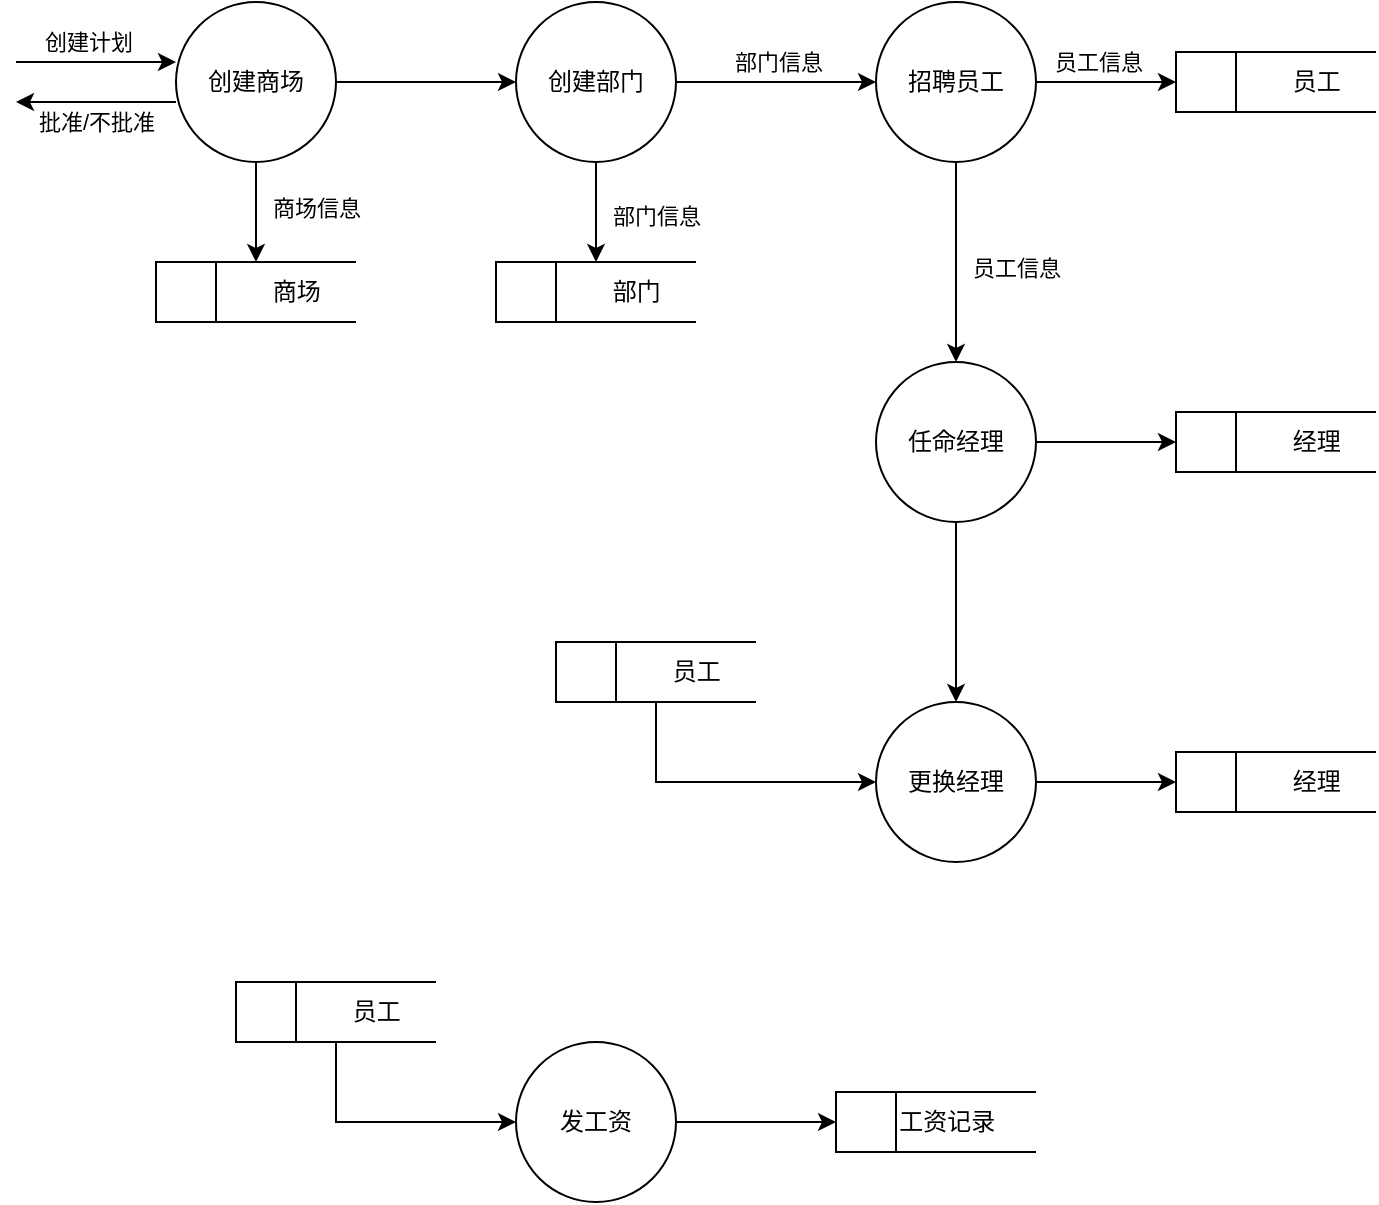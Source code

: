 <mxfile version="22.0.6" type="github">
  <diagram name="Page-1" id="e7e014a7-5840-1c2e-5031-d8a46d1fe8dd">
    <mxGraphModel dx="1562" dy="833" grid="1" gridSize="10" guides="1" tooltips="1" connect="1" arrows="1" fold="1" page="1" pageScale="1" pageWidth="1169" pageHeight="826" background="none" math="0" shadow="0">
      <root>
        <mxCell id="0" />
        <mxCell id="1" parent="0" />
        <mxCell id="K5t-_gEG3GhYYTshRiAU-1" style="edgeStyle=orthogonalEdgeStyle;rounded=0;orthogonalLoop=1;jettySize=auto;html=1;exitX=1;exitY=0.5;exitDx=0;exitDy=0;entryX=0;entryY=0.5;entryDx=0;entryDy=0;" parent="1" source="gEV916Emmn-mMLleIjfG-41" target="gEV916Emmn-mMLleIjfG-42" edge="1">
          <mxGeometry relative="1" as="geometry" />
        </mxCell>
        <mxCell id="K5t-_gEG3GhYYTshRiAU-2" style="edgeStyle=orthogonalEdgeStyle;rounded=0;orthogonalLoop=1;jettySize=auto;html=1;exitX=0.5;exitY=1;exitDx=0;exitDy=0;entryX=0.5;entryY=0;entryDx=0;entryDy=0;" parent="1" source="gEV916Emmn-mMLleIjfG-41" target="gEV916Emmn-mMLleIjfG-47" edge="1">
          <mxGeometry relative="1" as="geometry" />
        </mxCell>
        <mxCell id="K5t-_gEG3GhYYTshRiAU-3" value="商场信息" style="edgeLabel;html=1;align=center;verticalAlign=middle;resizable=0;points=[];" parent="K5t-_gEG3GhYYTshRiAU-2" vertex="1" connectable="0">
          <mxGeometry x="-0.08" y="-2" relative="1" as="geometry">
            <mxPoint x="32" as="offset" />
          </mxGeometry>
        </mxCell>
        <mxCell id="gEV916Emmn-mMLleIjfG-41" value="创建商场" style="ellipse;whiteSpace=wrap;html=1;aspect=fixed;" parent="1" vertex="1">
          <mxGeometry x="280" y="50" width="80" height="80" as="geometry" />
        </mxCell>
        <mxCell id="K5t-_gEG3GhYYTshRiAU-4" style="edgeStyle=orthogonalEdgeStyle;rounded=0;orthogonalLoop=1;jettySize=auto;html=1;exitX=0.5;exitY=1;exitDx=0;exitDy=0;entryX=0.5;entryY=0;entryDx=0;entryDy=0;" parent="1" source="gEV916Emmn-mMLleIjfG-42" target="gEV916Emmn-mMLleIjfG-48" edge="1">
          <mxGeometry relative="1" as="geometry" />
        </mxCell>
        <mxCell id="K5t-_gEG3GhYYTshRiAU-5" value="部门信息" style="edgeLabel;html=1;align=center;verticalAlign=middle;resizable=0;points=[];" parent="K5t-_gEG3GhYYTshRiAU-4" vertex="1" connectable="0">
          <mxGeometry x="0.053" y="-2" relative="1" as="geometry">
            <mxPoint x="32" as="offset" />
          </mxGeometry>
        </mxCell>
        <mxCell id="K5t-_gEG3GhYYTshRiAU-6" style="edgeStyle=orthogonalEdgeStyle;rounded=0;orthogonalLoop=1;jettySize=auto;html=1;exitX=1;exitY=0.5;exitDx=0;exitDy=0;entryX=0;entryY=0.5;entryDx=0;entryDy=0;" parent="1" source="gEV916Emmn-mMLleIjfG-42" target="gEV916Emmn-mMLleIjfG-43" edge="1">
          <mxGeometry relative="1" as="geometry" />
        </mxCell>
        <mxCell id="K5t-_gEG3GhYYTshRiAU-7" value="部门信息" style="edgeLabel;html=1;align=center;verticalAlign=middle;resizable=0;points=[];" parent="K5t-_gEG3GhYYTshRiAU-6" vertex="1" connectable="0">
          <mxGeometry x="0.02" y="-1" relative="1" as="geometry">
            <mxPoint y="-11" as="offset" />
          </mxGeometry>
        </mxCell>
        <mxCell id="gEV916Emmn-mMLleIjfG-42" value="创建部门" style="ellipse;whiteSpace=wrap;html=1;aspect=fixed;" parent="1" vertex="1">
          <mxGeometry x="450" y="50" width="80" height="80" as="geometry" />
        </mxCell>
        <mxCell id="K5t-_gEG3GhYYTshRiAU-8" style="edgeStyle=orthogonalEdgeStyle;rounded=0;orthogonalLoop=1;jettySize=auto;html=1;exitX=1;exitY=0.5;exitDx=0;exitDy=0;entryX=0;entryY=0.5;entryDx=0;entryDy=0;" parent="1" source="gEV916Emmn-mMLleIjfG-43" target="gEV916Emmn-mMLleIjfG-49" edge="1">
          <mxGeometry relative="1" as="geometry" />
        </mxCell>
        <mxCell id="K5t-_gEG3GhYYTshRiAU-9" value="员工信息" style="edgeLabel;html=1;align=center;verticalAlign=middle;resizable=0;points=[];" parent="K5t-_gEG3GhYYTshRiAU-8" vertex="1" connectable="0">
          <mxGeometry x="-0.352" y="-1" relative="1" as="geometry">
            <mxPoint x="8" y="-11" as="offset" />
          </mxGeometry>
        </mxCell>
        <mxCell id="K5t-_gEG3GhYYTshRiAU-10" style="edgeStyle=orthogonalEdgeStyle;rounded=0;orthogonalLoop=1;jettySize=auto;html=1;exitX=0.5;exitY=1;exitDx=0;exitDy=0;" parent="1" source="gEV916Emmn-mMLleIjfG-43" target="gEV916Emmn-mMLleIjfG-44" edge="1">
          <mxGeometry relative="1" as="geometry" />
        </mxCell>
        <mxCell id="K5t-_gEG3GhYYTshRiAU-11" value="员工信息" style="edgeLabel;html=1;align=center;verticalAlign=middle;resizable=0;points=[];" parent="K5t-_gEG3GhYYTshRiAU-10" vertex="1" connectable="0">
          <mxGeometry x="0.054" y="-2" relative="1" as="geometry">
            <mxPoint x="32" as="offset" />
          </mxGeometry>
        </mxCell>
        <mxCell id="gEV916Emmn-mMLleIjfG-43" value="招聘员工" style="ellipse;whiteSpace=wrap;html=1;aspect=fixed;" parent="1" vertex="1">
          <mxGeometry x="630" y="50" width="80" height="80" as="geometry" />
        </mxCell>
        <mxCell id="K5t-_gEG3GhYYTshRiAU-12" style="edgeStyle=orthogonalEdgeStyle;rounded=0;orthogonalLoop=1;jettySize=auto;html=1;exitX=1;exitY=0.5;exitDx=0;exitDy=0;entryX=0;entryY=0.5;entryDx=0;entryDy=0;" parent="1" source="gEV916Emmn-mMLleIjfG-44" target="gEV916Emmn-mMLleIjfG-50" edge="1">
          <mxGeometry relative="1" as="geometry" />
        </mxCell>
        <mxCell id="K5t-_gEG3GhYYTshRiAU-14" style="edgeStyle=orthogonalEdgeStyle;rounded=0;orthogonalLoop=1;jettySize=auto;html=1;exitX=0.5;exitY=1;exitDx=0;exitDy=0;entryX=0.5;entryY=0;entryDx=0;entryDy=0;" parent="1" source="gEV916Emmn-mMLleIjfG-44" target="gEV916Emmn-mMLleIjfG-45" edge="1">
          <mxGeometry relative="1" as="geometry" />
        </mxCell>
        <mxCell id="gEV916Emmn-mMLleIjfG-44" value="任命经理" style="ellipse;whiteSpace=wrap;html=1;aspect=fixed;" parent="1" vertex="1">
          <mxGeometry x="630" y="230" width="80" height="80" as="geometry" />
        </mxCell>
        <mxCell id="K5t-_gEG3GhYYTshRiAU-15" style="edgeStyle=orthogonalEdgeStyle;rounded=0;orthogonalLoop=1;jettySize=auto;html=1;exitX=1;exitY=0.5;exitDx=0;exitDy=0;entryX=0;entryY=0.5;entryDx=0;entryDy=0;" parent="1" source="gEV916Emmn-mMLleIjfG-45" target="gEV916Emmn-mMLleIjfG-51" edge="1">
          <mxGeometry relative="1" as="geometry" />
        </mxCell>
        <mxCell id="gEV916Emmn-mMLleIjfG-45" value="更换经理" style="ellipse;whiteSpace=wrap;html=1;aspect=fixed;" parent="1" vertex="1">
          <mxGeometry x="630" y="400" width="80" height="80" as="geometry" />
        </mxCell>
        <mxCell id="gEV916Emmn-mMLleIjfG-47" value="&lt;span style=&quot;white-space: pre;&quot;&gt;&#x9;&lt;/span&gt;&lt;span style=&quot;white-space: pre;&quot;&gt;&#x9;&lt;/span&gt;商场" style="html=1;dashed=0;whiteSpace=wrap;shape=mxgraph.dfd.dataStoreID;align=left;spacingLeft=3;points=[[0,0],[0.5,0],[1,0],[0,0.5],[1,0.5],[0,1],[0.5,1],[1,1]];" parent="1" vertex="1">
          <mxGeometry x="270" y="180" width="100" height="30" as="geometry" />
        </mxCell>
        <mxCell id="gEV916Emmn-mMLleIjfG-48" value="&lt;span style=&quot;white-space: pre;&quot;&gt;&#x9;&lt;/span&gt;&lt;span style=&quot;white-space: pre;&quot;&gt;&#x9;&lt;/span&gt;部门" style="html=1;dashed=0;whiteSpace=wrap;shape=mxgraph.dfd.dataStoreID;align=left;spacingLeft=3;points=[[0,0],[0.5,0],[1,0],[0,0.5],[1,0.5],[0,1],[0.5,1],[1,1]];" parent="1" vertex="1">
          <mxGeometry x="440" y="180" width="100" height="30" as="geometry" />
        </mxCell>
        <mxCell id="gEV916Emmn-mMLleIjfG-49" value="&lt;span style=&quot;white-space: pre;&quot;&gt;&#x9;&lt;/span&gt;&lt;span style=&quot;white-space: pre;&quot;&gt;&#x9;&lt;/span&gt;员工" style="html=1;dashed=0;whiteSpace=wrap;shape=mxgraph.dfd.dataStoreID;align=left;spacingLeft=3;points=[[0,0],[0.5,0],[1,0],[0,0.5],[1,0.5],[0,1],[0.5,1],[1,1]];" parent="1" vertex="1">
          <mxGeometry x="780" y="75" width="100" height="30" as="geometry" />
        </mxCell>
        <mxCell id="gEV916Emmn-mMLleIjfG-50" value="&lt;span style=&quot;white-space: pre;&quot;&gt;&#x9;&lt;/span&gt;&lt;span style=&quot;white-space: pre;&quot;&gt;&#x9;&lt;/span&gt;经理" style="html=1;dashed=0;whiteSpace=wrap;shape=mxgraph.dfd.dataStoreID;align=left;spacingLeft=3;points=[[0,0],[0.5,0],[1,0],[0,0.5],[1,0.5],[0,1],[0.5,1],[1,1]];" parent="1" vertex="1">
          <mxGeometry x="780" y="255" width="100" height="30" as="geometry" />
        </mxCell>
        <mxCell id="gEV916Emmn-mMLleIjfG-51" value="&lt;span style=&quot;white-space: pre;&quot;&gt;&#x9;&lt;/span&gt;&lt;span style=&quot;white-space: pre;&quot;&gt;&#x9;&lt;/span&gt;经理" style="html=1;dashed=0;whiteSpace=wrap;shape=mxgraph.dfd.dataStoreID;align=left;spacingLeft=3;points=[[0,0],[0.5,0],[1,0],[0,0.5],[1,0.5],[0,1],[0.5,1],[1,1]];" parent="1" vertex="1">
          <mxGeometry x="780" y="425" width="100" height="30" as="geometry" />
        </mxCell>
        <mxCell id="K5t-_gEG3GhYYTshRiAU-21" style="edgeStyle=orthogonalEdgeStyle;rounded=0;orthogonalLoop=1;jettySize=auto;html=1;exitX=0.5;exitY=1;exitDx=0;exitDy=0;entryX=0;entryY=0.5;entryDx=0;entryDy=0;" parent="1" source="gEV916Emmn-mMLleIjfG-53" target="gEV916Emmn-mMLleIjfG-45" edge="1">
          <mxGeometry relative="1" as="geometry" />
        </mxCell>
        <mxCell id="gEV916Emmn-mMLleIjfG-53" value="&lt;span style=&quot;white-space: pre;&quot;&gt;&#x9;&lt;/span&gt;&lt;span style=&quot;white-space: pre;&quot;&gt;&#x9;&lt;/span&gt;员工" style="html=1;dashed=0;whiteSpace=wrap;shape=mxgraph.dfd.dataStoreID;align=left;spacingLeft=3;points=[[0,0],[0.5,0],[1,0],[0,0.5],[1,0.5],[0,1],[0.5,1],[1,1]];" parent="1" vertex="1">
          <mxGeometry x="470" y="370" width="100" height="30" as="geometry" />
        </mxCell>
        <mxCell id="gEV916Emmn-mMLleIjfG-57" value="" style="endArrow=classic;html=1;rounded=0;" parent="1" edge="1">
          <mxGeometry width="50" height="50" relative="1" as="geometry">
            <mxPoint x="200" y="80" as="sourcePoint" />
            <mxPoint x="280" y="80" as="targetPoint" />
          </mxGeometry>
        </mxCell>
        <mxCell id="gEV916Emmn-mMLleIjfG-62" value="创建计划" style="edgeLabel;html=1;align=center;verticalAlign=middle;resizable=0;points=[];" parent="gEV916Emmn-mMLleIjfG-57" vertex="1" connectable="0">
          <mxGeometry x="-0.292" y="1" relative="1" as="geometry">
            <mxPoint x="7" y="-9" as="offset" />
          </mxGeometry>
        </mxCell>
        <mxCell id="gEV916Emmn-mMLleIjfG-58" value="" style="endArrow=classic;html=1;rounded=0;" parent="1" edge="1">
          <mxGeometry width="50" height="50" relative="1" as="geometry">
            <mxPoint x="280" y="100" as="sourcePoint" />
            <mxPoint x="200" y="100" as="targetPoint" />
          </mxGeometry>
        </mxCell>
        <mxCell id="gEV916Emmn-mMLleIjfG-63" value="批准/不批准" style="edgeLabel;html=1;align=center;verticalAlign=middle;resizable=0;points=[];" parent="gEV916Emmn-mMLleIjfG-58" vertex="1" connectable="0">
          <mxGeometry x="0.208" y="-1" relative="1" as="geometry">
            <mxPoint x="8" y="11" as="offset" />
          </mxGeometry>
        </mxCell>
        <mxCell id="IMRONTx85fQYkbY-WqBT-5" style="edgeStyle=orthogonalEdgeStyle;rounded=0;orthogonalLoop=1;jettySize=auto;html=1;exitX=1;exitY=0.5;exitDx=0;exitDy=0;entryX=0;entryY=0.5;entryDx=0;entryDy=0;" edge="1" parent="1" source="IMRONTx85fQYkbY-WqBT-1" target="IMRONTx85fQYkbY-WqBT-4">
          <mxGeometry relative="1" as="geometry" />
        </mxCell>
        <mxCell id="IMRONTx85fQYkbY-WqBT-1" value="发工资" style="ellipse;whiteSpace=wrap;html=1;aspect=fixed;" vertex="1" parent="1">
          <mxGeometry x="450" y="570" width="80" height="80" as="geometry" />
        </mxCell>
        <mxCell id="IMRONTx85fQYkbY-WqBT-3" style="edgeStyle=orthogonalEdgeStyle;rounded=0;orthogonalLoop=1;jettySize=auto;html=1;exitX=0.5;exitY=1;exitDx=0;exitDy=0;entryX=0;entryY=0.5;entryDx=0;entryDy=0;" edge="1" parent="1" source="IMRONTx85fQYkbY-WqBT-2" target="IMRONTx85fQYkbY-WqBT-1">
          <mxGeometry relative="1" as="geometry" />
        </mxCell>
        <mxCell id="IMRONTx85fQYkbY-WqBT-2" value="&lt;span style=&quot;white-space: pre;&quot;&gt;&#x9;&lt;span style=&quot;white-space: pre;&quot;&gt;&#x9;&lt;/span&gt;员工&lt;/span&gt;" style="html=1;dashed=0;whiteSpace=wrap;shape=mxgraph.dfd.dataStoreID;align=left;spacingLeft=3;points=[[0,0],[0.5,0],[1,0],[0,0.5],[1,0.5],[0,1],[0.5,1],[1,1]];" vertex="1" parent="1">
          <mxGeometry x="310" y="540" width="100" height="30" as="geometry" />
        </mxCell>
        <mxCell id="IMRONTx85fQYkbY-WqBT-4" value="&lt;span style=&quot;white-space: pre;&quot;&gt;&#x9;&lt;/span&gt;工资记录" style="html=1;dashed=0;whiteSpace=wrap;shape=mxgraph.dfd.dataStoreID;align=left;spacingLeft=3;points=[[0,0],[0.5,0],[1,0],[0,0.5],[1,0.5],[0,1],[0.5,1],[1,1]];" vertex="1" parent="1">
          <mxGeometry x="610" y="595" width="100" height="30" as="geometry" />
        </mxCell>
      </root>
    </mxGraphModel>
  </diagram>
</mxfile>
